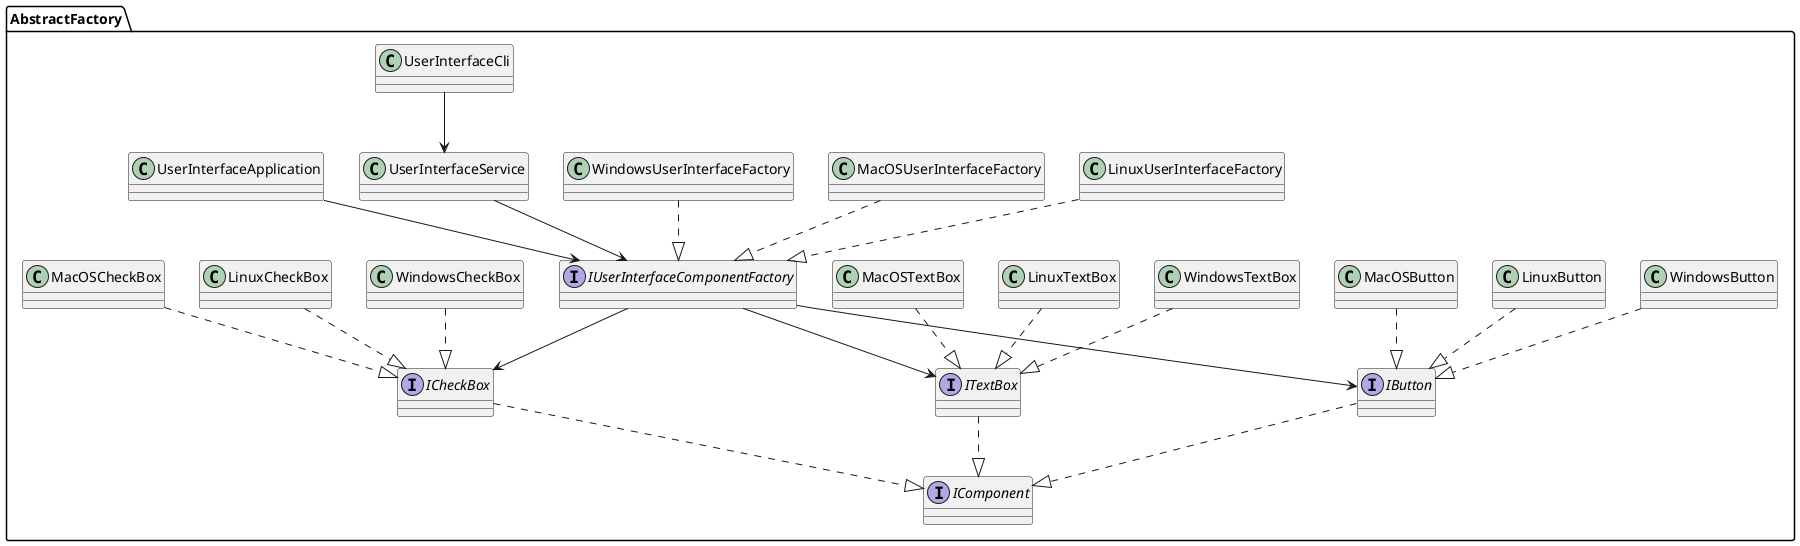 @startuml
' Abstract Factory - UML Class Diagram

package AbstractFactory {
  interface IComponent
  interface IButton
  interface ITextBox
  interface ICheckBox
  interface IUserInterfaceComponentFactory
  class LinuxButton
  class MacOSButton
  class WindowsButton
  class LinuxTextBox
  class MacOSTextBox
  class WindowsTextBox
  class LinuxCheckBox
  class MacOSCheckBox
  class WindowsCheckBox
  class LinuxUserInterfaceFactory
  class MacOSUserInterfaceFactory
  class WindowsUserInterfaceFactory
  class UserInterfaceService
  class UserInterfaceCli
  class UserInterfaceApplication
}

IButton ..|> IComponent
ITextBox ..|> IComponent
ICheckBox ..|> IComponent

LinuxButton ..|> IButton
MacOSButton ..|> IButton
WindowsButton ..|> IButton

LinuxTextBox ..|> ITextBox
MacOSTextBox ..|> ITextBox
WindowsTextBox ..|> ITextBox

LinuxCheckBox ..|> ICheckBox
MacOSCheckBox ..|> ICheckBox
WindowsCheckBox ..|> ICheckBox

LinuxUserInterfaceFactory ..|> IUserInterfaceComponentFactory
MacOSUserInterfaceFactory ..|> IUserInterfaceComponentFactory
WindowsUserInterfaceFactory ..|> IUserInterfaceComponentFactory

IUserInterfaceComponentFactory --> IButton
IUserInterfaceComponentFactory --> ITextBox
IUserInterfaceComponentFactory --> ICheckBox
UserInterfaceService --> IUserInterfaceComponentFactory
UserInterfaceCli --> UserInterfaceService
UserInterfaceApplication --> IUserInterfaceComponentFactory
@enduml
